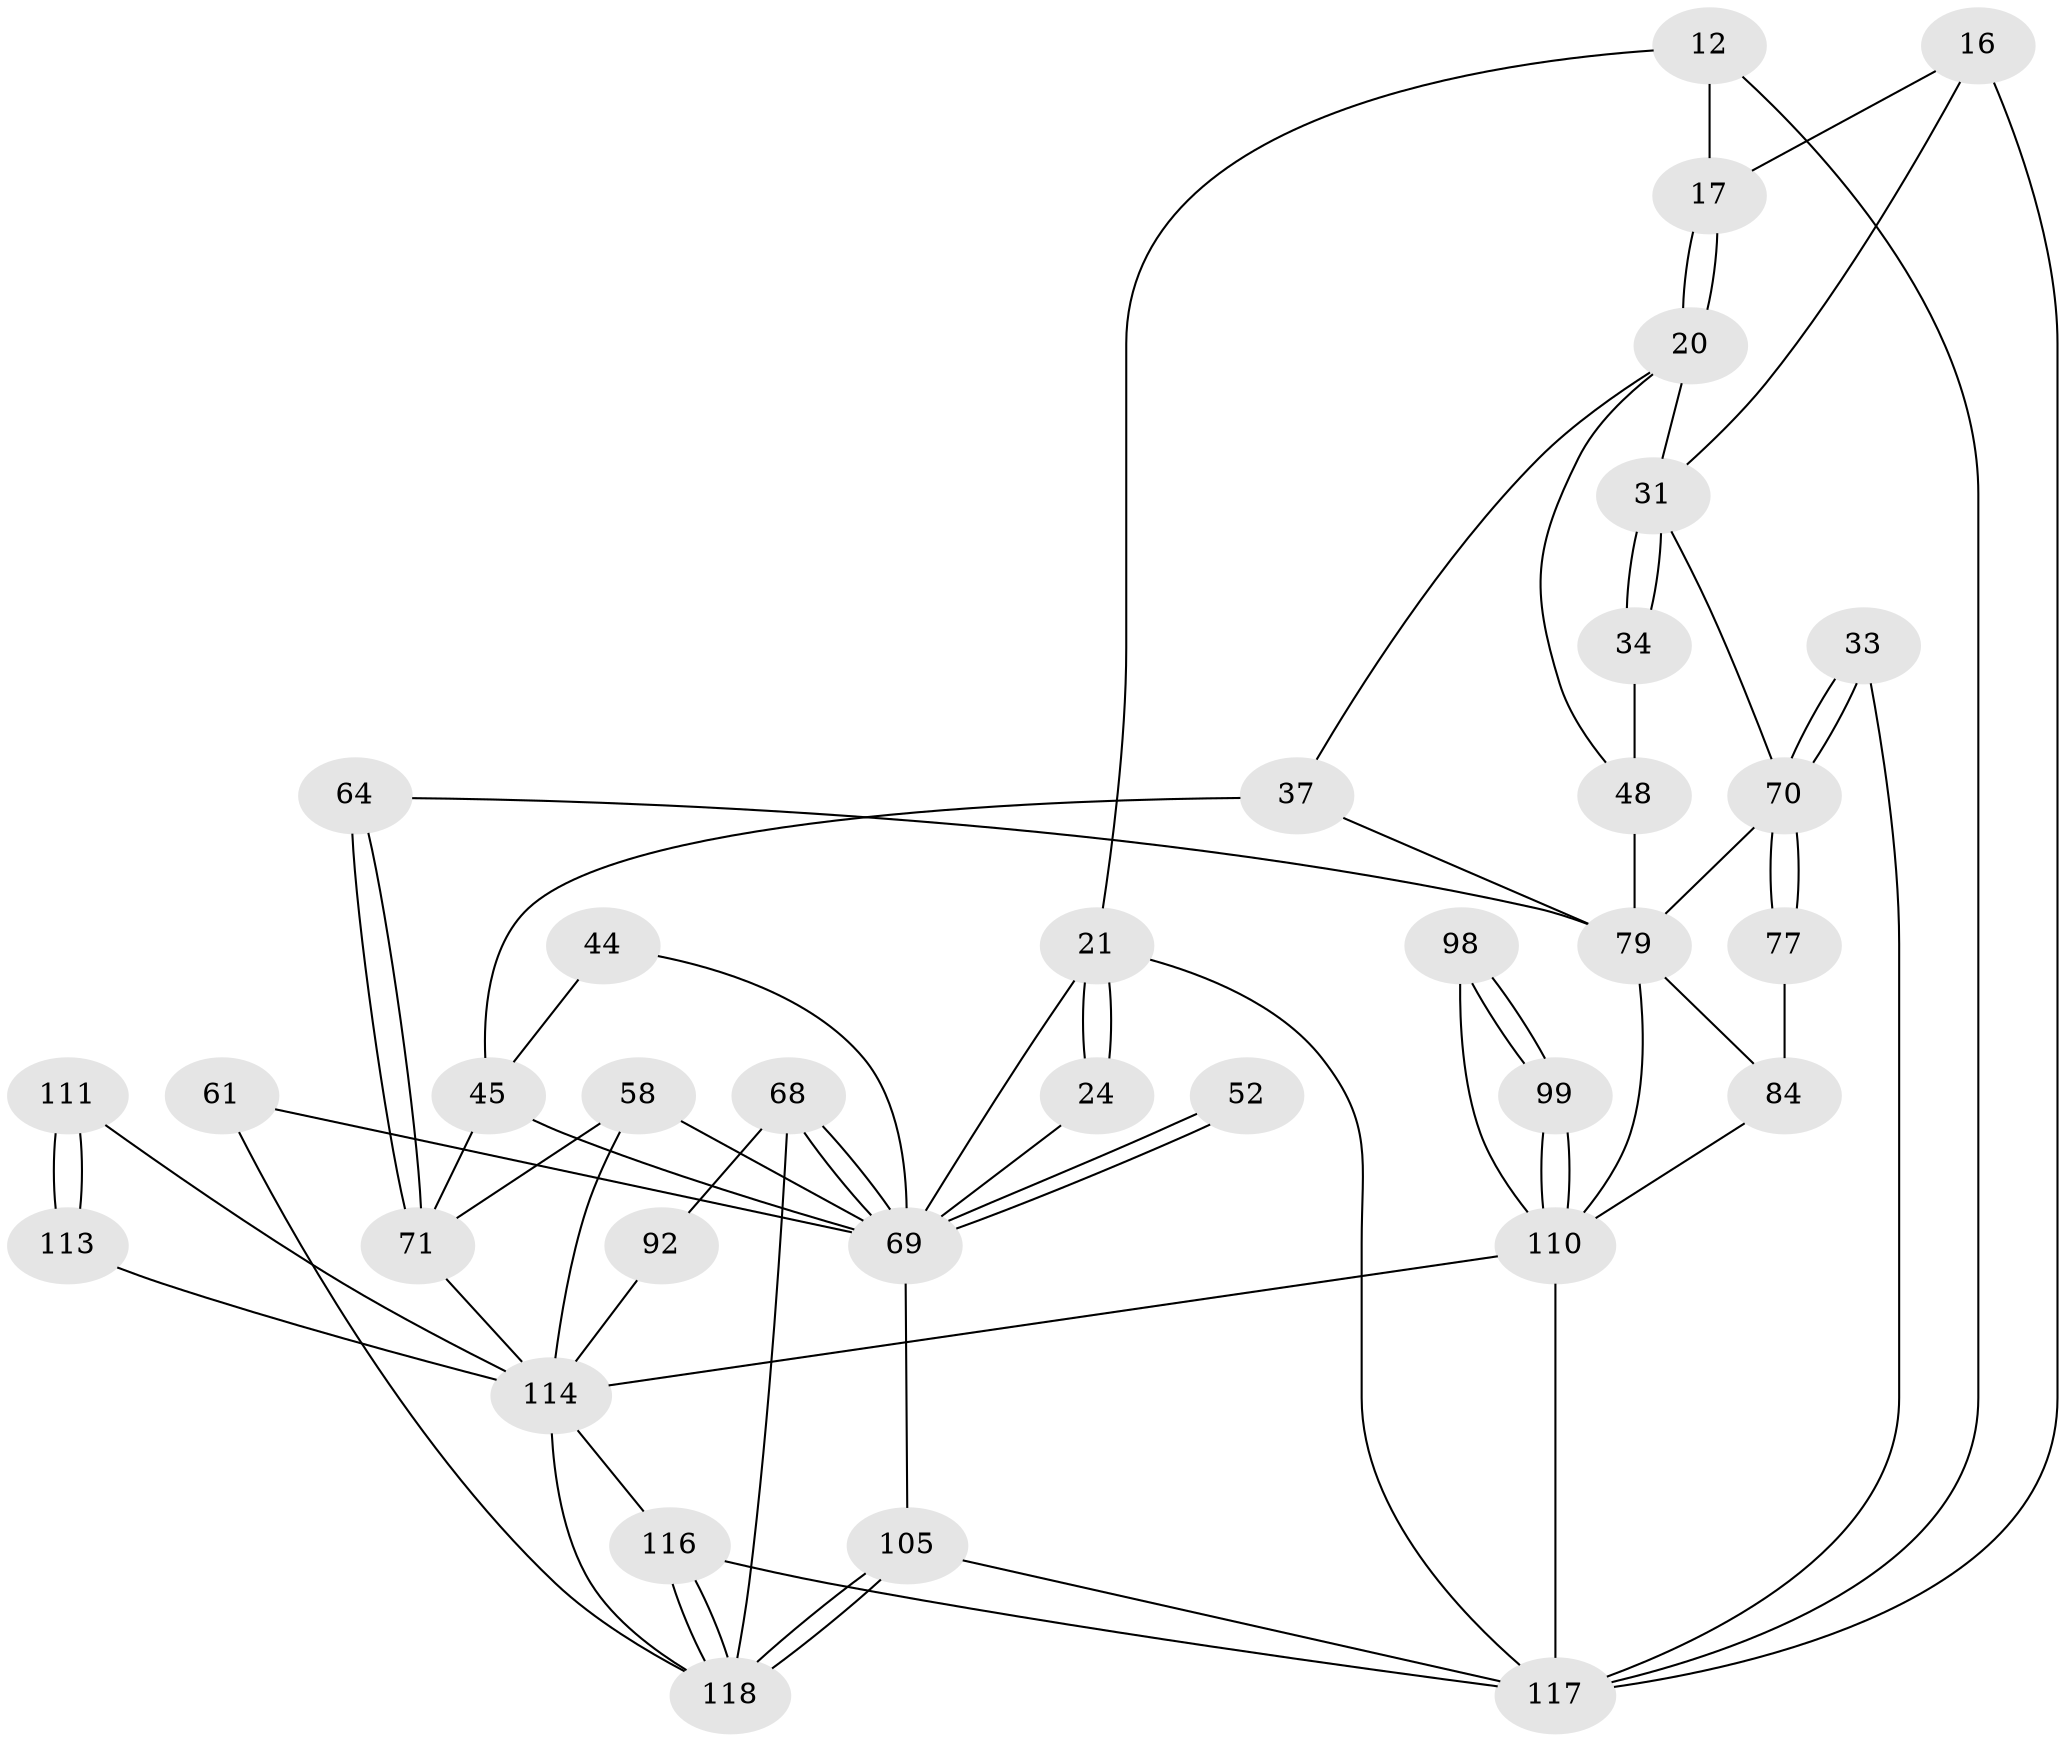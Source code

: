 // original degree distribution, {3: 0.01694915254237288, 4: 0.2288135593220339, 6: 0.19491525423728814, 5: 0.559322033898305}
// Generated by graph-tools (version 1.1) at 2025/06/03/04/25 22:06:06]
// undirected, 35 vertices, 73 edges
graph export_dot {
graph [start="1"]
  node [color=gray90,style=filled];
  12 [pos="+0.5131092918645235+0.13930396665872205",super="+6"];
  16 [pos="+0.04423606917673585+0.16663600589111527",super="+9+15"];
  17 [pos="+0.2730885449880503+0.18603353311950452",super="+13"];
  20 [pos="+0.31194839599965574+0.27203113972895837",super="+19"];
  21 [pos="+1+0.27290699720875256",super="+10+11"];
  24 [pos="+0.6515532253085305+0.3139415900428631"];
  31 [pos="+0.07976307345701138+0.46574982859783925",super="+30+29"];
  33 [pos="+0+0.4781405723959815"];
  34 [pos="+0.13765154611334748+0.42570367504528145"];
  37 [pos="+0.4040582075801549+0.563926056192446",super="+28"];
  44 [pos="+0.5605479632779935+0.4954760260449271"];
  45 [pos="+0.5466033182951961+0.5140590204799117",super="+43+27"];
  48 [pos="+0.22766379840423612+0.49959797120071286",super="+36+40"];
  52 [pos="+0.8810080037995955+0.5195184636502573"];
  58 [pos="+0.6688897038656882+0.6330899290680179",super="+54"];
  61 [pos="+0.903156061330426+0.5387425641223805"];
  64 [pos="+0.43726612519097147+0.6501788189446087"];
  68 [pos="+0.8298371815416244+0.6994182596039036"];
  69 [pos="+0.828729805729101+0.6684361500799197",super="+57+53+51"];
  70 [pos="+0+0.6208731715691159",super="+50+32"];
  71 [pos="+0.5276757346977157+0.6923539868555095",super="+55+56"];
  77 [pos="+0+0.7557074960681878"];
  79 [pos="+0.24529451898945193+0.7135750143243615",super="+62+78+63"];
  84 [pos="+0.16134813783208685+0.8141946441876762",super="+80+76"];
  92 [pos="+0.7592888362190227+0.7826736244092867",super="+75"];
  98 [pos="+0.3976134815191219+0.8844600397609292",super="+93+94"];
  99 [pos="+0.37403791799294056+0.9159501232989022"];
  105 [pos="+1+1",super="+23+59"];
  110 [pos="+0.33636555586345956+1",super="+109+108+97"];
  111 [pos="+0.6686733710115542+0.9937910238220375",super="+102+101"];
  113 [pos="+0.6868756909833442+0.9632453751357383"];
  114 [pos="+0.7827164048817523+0.9452384475611416",super="+104+91+100+112"];
  116 [pos="+0.602711379482076+1"];
  117 [pos="+0.37040647471190175+1",super="+82+4+2"];
  118 [pos="+0.8298698055323264+1",super="+115+66+85"];
  12 -- 21;
  12 -- 17 [weight=2];
  12 -- 117 [weight=2];
  16 -- 17 [weight=2];
  16 -- 117 [weight=2];
  16 -- 31;
  17 -- 20 [weight=2];
  17 -- 20;
  20 -- 31;
  20 -- 37;
  20 -- 48;
  21 -- 24 [weight=2];
  21 -- 24;
  21 -- 117;
  21 -- 69;
  24 -- 69;
  31 -- 34 [weight=2];
  31 -- 34;
  31 -- 70;
  33 -- 70 [weight=2];
  33 -- 70;
  33 -- 117;
  34 -- 48;
  37 -- 45 [weight=2];
  37 -- 79;
  44 -- 45 [weight=2];
  44 -- 69;
  45 -- 71;
  45 -- 69;
  48 -- 79 [weight=2];
  52 -- 69 [weight=3];
  52 -- 69;
  58 -- 69 [weight=2];
  58 -- 71;
  58 -- 114;
  61 -- 118 [weight=2];
  61 -- 69;
  64 -- 71 [weight=2];
  64 -- 71;
  64 -- 79;
  68 -- 69;
  68 -- 69;
  68 -- 118;
  68 -- 92;
  69 -- 105;
  70 -- 77;
  70 -- 77;
  70 -- 79;
  71 -- 114;
  77 -- 84 [weight=2];
  79 -- 110 [weight=2];
  79 -- 84;
  84 -- 110 [weight=2];
  92 -- 114 [weight=3];
  98 -- 99 [weight=2];
  98 -- 99;
  98 -- 110 [weight=3];
  99 -- 110;
  99 -- 110;
  105 -- 118 [weight=4];
  105 -- 118;
  105 -- 117 [weight=2];
  110 -- 117 [weight=2];
  110 -- 114 [weight=2];
  111 -- 113 [weight=2];
  111 -- 113;
  111 -- 114 [weight=3];
  113 -- 114;
  114 -- 118 [weight=2];
  114 -- 116;
  116 -- 117;
  116 -- 118;
  116 -- 118;
}
